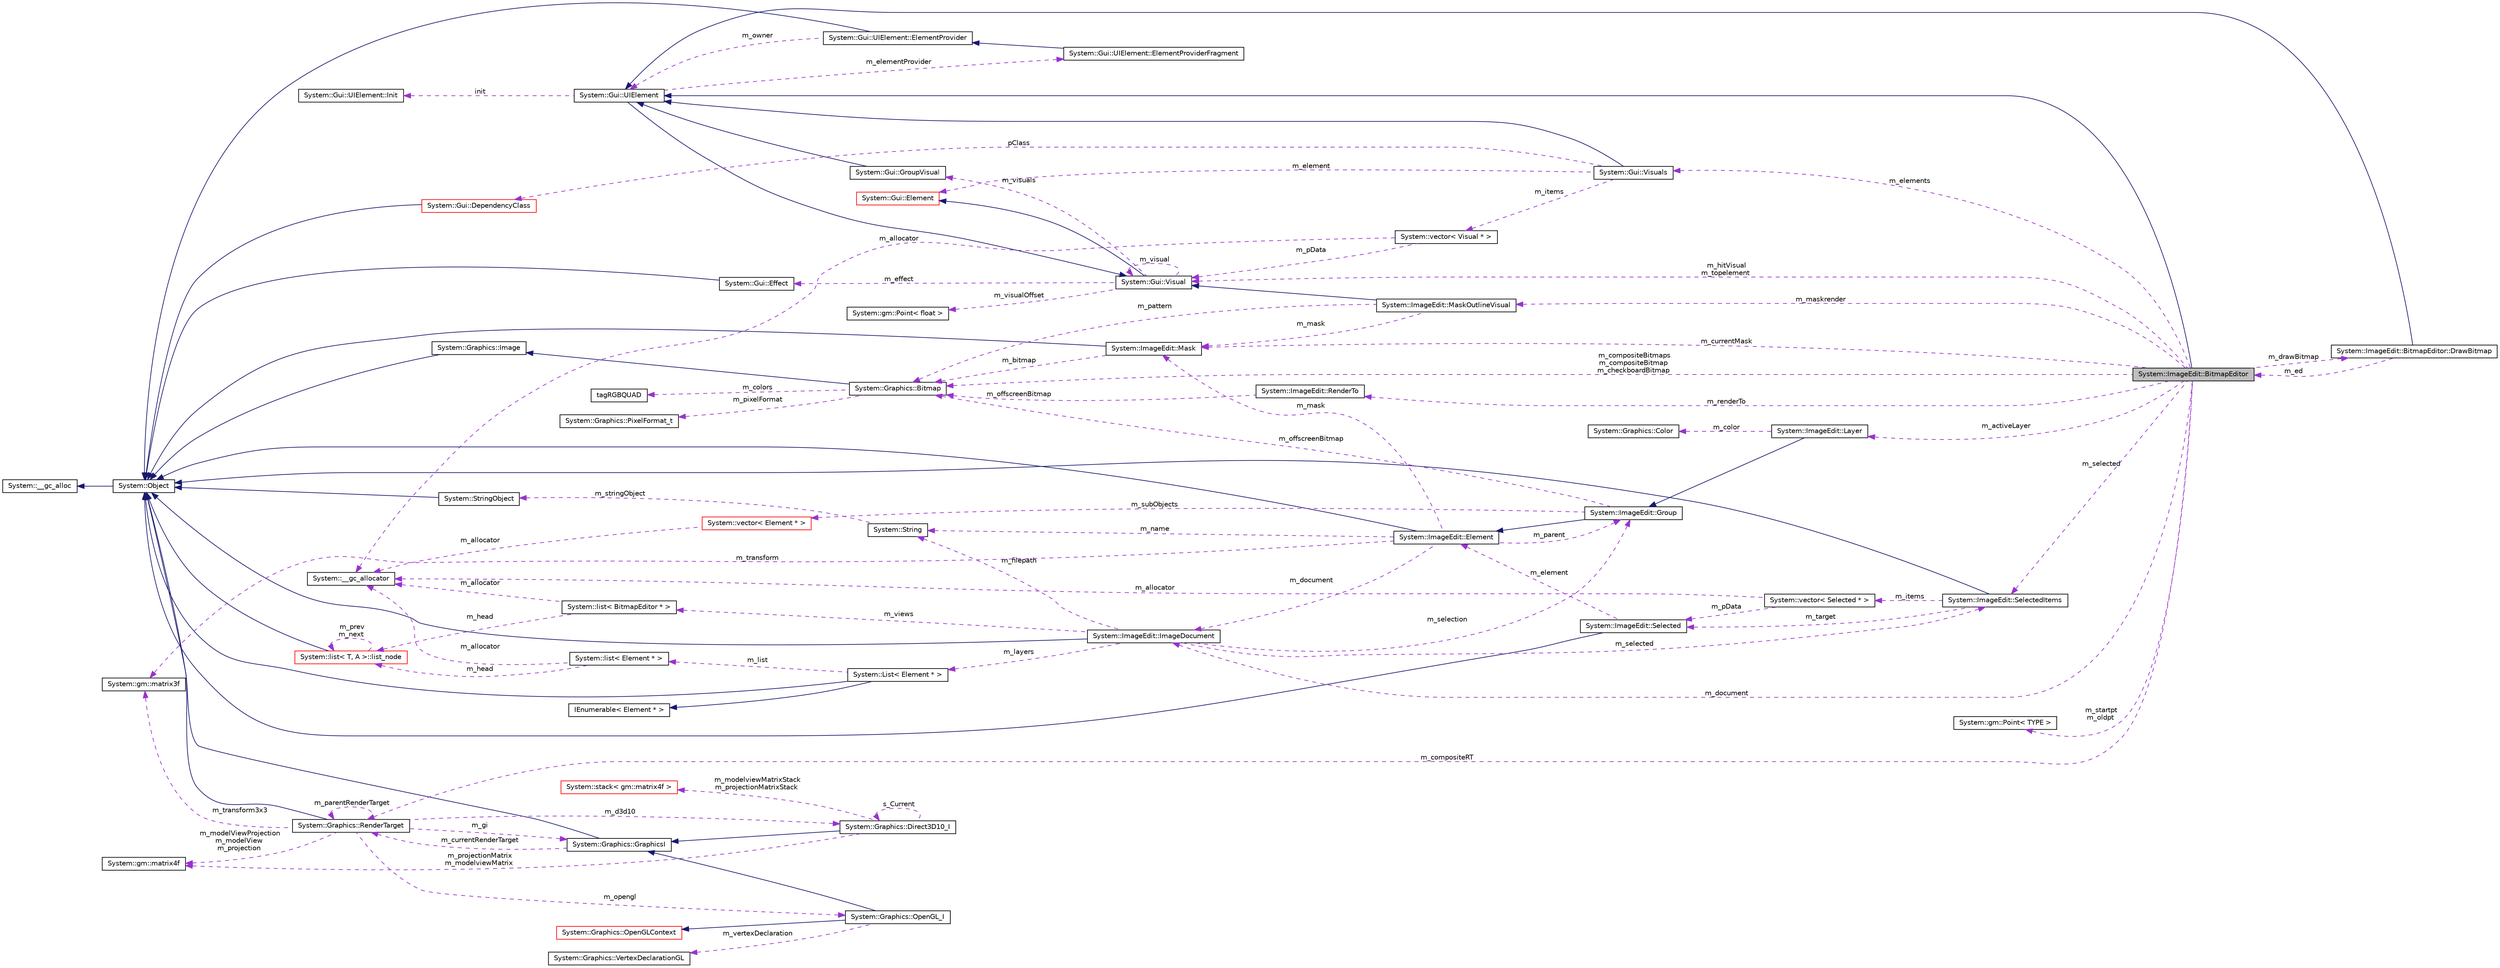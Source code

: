 digraph G
{
  edge [fontname="Helvetica",fontsize="10",labelfontname="Helvetica",labelfontsize="10"];
  node [fontname="Helvetica",fontsize="10",shape=record];
  rankdir="LR";
  Node1 [label="System::ImageEdit::BitmapEditor",height=0.2,width=0.4,color="black", fillcolor="grey75", style="filled" fontcolor="black"];
  Node2 -> Node1 [dir="back",color="midnightblue",fontsize="10",style="solid",fontname="Helvetica"];
  Node2 [label="System::Gui::UIElement",height=0.2,width=0.4,color="black", fillcolor="white", style="filled",URL="$class_system_1_1_gui_1_1_u_i_element.html"];
  Node3 -> Node2 [dir="back",color="midnightblue",fontsize="10",style="solid",fontname="Helvetica"];
  Node3 [label="System::Gui::Visual",height=0.2,width=0.4,color="black", fillcolor="white", style="filled",URL="$class_system_1_1_gui_1_1_visual.html"];
  Node4 -> Node3 [dir="back",color="midnightblue",fontsize="10",style="solid",fontname="Helvetica"];
  Node4 [label="System::Gui::Element",height=0.2,width=0.4,color="red", fillcolor="white", style="filled",URL="$class_system_1_1_gui_1_1_element.html"];
  Node5 -> Node3 [dir="back",color="darkorchid3",fontsize="10",style="dashed",label=" m_visualOffset" ,fontname="Helvetica"];
  Node5 [label="System::gm::Point\< float \>",height=0.2,width=0.4,color="black", fillcolor="white", style="filled",URL="$class_system_1_1gm_1_1_point.html"];
  Node3 -> Node3 [dir="back",color="darkorchid3",fontsize="10",style="dashed",label=" m_visual" ,fontname="Helvetica"];
  Node6 -> Node3 [dir="back",color="darkorchid3",fontsize="10",style="dashed",label=" m_effect" ,fontname="Helvetica"];
  Node6 [label="System::Gui::Effect",height=0.2,width=0.4,color="black", fillcolor="white", style="filled",URL="$class_system_1_1_gui_1_1_effect.html"];
  Node7 -> Node6 [dir="back",color="midnightblue",fontsize="10",style="solid",fontname="Helvetica"];
  Node7 [label="System::Object",height=0.2,width=0.4,color="black", fillcolor="white", style="filled",URL="$class_system_1_1_object.html"];
  Node8 -> Node7 [dir="back",color="midnightblue",fontsize="10",style="solid",fontname="Helvetica"];
  Node8 [label="System::__gc_alloc",height=0.2,width=0.4,color="black", fillcolor="white", style="filled",URL="$class_system_1_1____gc__alloc.html"];
  Node9 -> Node3 [dir="back",color="darkorchid3",fontsize="10",style="dashed",label=" m_visuals" ,fontname="Helvetica"];
  Node9 [label="System::Gui::GroupVisual",height=0.2,width=0.4,color="black", fillcolor="white", style="filled",URL="$class_system_1_1_gui_1_1_group_visual.html"];
  Node2 -> Node9 [dir="back",color="midnightblue",fontsize="10",style="solid",fontname="Helvetica"];
  Node10 -> Node2 [dir="back",color="darkorchid3",fontsize="10",style="dashed",label=" init" ,fontname="Helvetica"];
  Node10 [label="System::Gui::UIElement::Init",height=0.2,width=0.4,color="black", fillcolor="white", style="filled",URL="$class_system_1_1_gui_1_1_u_i_element_1_1_init.html"];
  Node11 -> Node2 [dir="back",color="darkorchid3",fontsize="10",style="dashed",label=" m_elementProvider" ,fontname="Helvetica"];
  Node11 [label="System::Gui::UIElement::ElementProviderFragment",height=0.2,width=0.4,color="black", fillcolor="white", style="filled",URL="$class_system_1_1_gui_1_1_u_i_element_1_1_element_provider_fragment.html"];
  Node12 -> Node11 [dir="back",color="midnightblue",fontsize="10",style="solid",fontname="Helvetica"];
  Node12 [label="System::Gui::UIElement::ElementProvider",height=0.2,width=0.4,color="black", fillcolor="white", style="filled",URL="$class_system_1_1_gui_1_1_u_i_element_1_1_element_provider.html"];
  Node7 -> Node12 [dir="back",color="midnightblue",fontsize="10",style="solid",fontname="Helvetica"];
  Node2 -> Node12 [dir="back",color="darkorchid3",fontsize="10",style="dashed",label=" m_owner" ,fontname="Helvetica"];
  Node13 -> Node1 [dir="back",color="darkorchid3",fontsize="10",style="dashed",label=" m_document" ,fontname="Helvetica"];
  Node13 [label="System::ImageEdit::ImageDocument",height=0.2,width=0.4,color="black", fillcolor="white", style="filled",URL="$class_system_1_1_image_edit_1_1_image_document.html"];
  Node7 -> Node13 [dir="back",color="midnightblue",fontsize="10",style="solid",fontname="Helvetica"];
  Node14 -> Node13 [dir="back",color="darkorchid3",fontsize="10",style="dashed",label=" m_selected" ,fontname="Helvetica"];
  Node14 [label="System::ImageEdit::SelectedItems",height=0.2,width=0.4,color="black", fillcolor="white", style="filled",URL="$class_system_1_1_image_edit_1_1_selected_items.html"];
  Node7 -> Node14 [dir="back",color="midnightblue",fontsize="10",style="solid",fontname="Helvetica"];
  Node15 -> Node14 [dir="back",color="darkorchid3",fontsize="10",style="dashed",label=" m_items" ,fontname="Helvetica"];
  Node15 [label="System::vector\< Selected * \>",height=0.2,width=0.4,color="black", fillcolor="white", style="filled",URL="$class_system_1_1vector.html"];
  Node16 -> Node15 [dir="back",color="darkorchid3",fontsize="10",style="dashed",label=" m_allocator" ,fontname="Helvetica"];
  Node16 [label="System::__gc_allocator",height=0.2,width=0.4,color="black", fillcolor="white", style="filled",URL="$class_system_1_1____gc__allocator.html"];
  Node17 -> Node15 [dir="back",color="darkorchid3",fontsize="10",style="dashed",label=" m_pData" ,fontname="Helvetica"];
  Node17 [label="System::ImageEdit::Selected",height=0.2,width=0.4,color="black", fillcolor="white", style="filled",URL="$class_system_1_1_image_edit_1_1_selected.html"];
  Node7 -> Node17 [dir="back",color="midnightblue",fontsize="10",style="solid",fontname="Helvetica"];
  Node18 -> Node17 [dir="back",color="darkorchid3",fontsize="10",style="dashed",label=" m_element" ,fontname="Helvetica"];
  Node18 [label="System::ImageEdit::Element",height=0.2,width=0.4,color="black", fillcolor="white", style="filled",URL="$class_system_1_1_image_edit_1_1_element.html"];
  Node7 -> Node18 [dir="back",color="midnightblue",fontsize="10",style="solid",fontname="Helvetica"];
  Node13 -> Node18 [dir="back",color="darkorchid3",fontsize="10",style="dashed",label=" m_document" ,fontname="Helvetica"];
  Node19 -> Node18 [dir="back",color="darkorchid3",fontsize="10",style="dashed",label=" m_mask" ,fontname="Helvetica"];
  Node19 [label="System::ImageEdit::Mask",height=0.2,width=0.4,color="black", fillcolor="white", style="filled",URL="$class_system_1_1_image_edit_1_1_mask.html"];
  Node7 -> Node19 [dir="back",color="midnightblue",fontsize="10",style="solid",fontname="Helvetica"];
  Node20 -> Node19 [dir="back",color="darkorchid3",fontsize="10",style="dashed",label=" m_bitmap" ,fontname="Helvetica"];
  Node20 [label="System::Graphics::Bitmap",height=0.2,width=0.4,color="black", fillcolor="white", style="filled",URL="$class_system_1_1_graphics_1_1_bitmap.html"];
  Node21 -> Node20 [dir="back",color="midnightblue",fontsize="10",style="solid",fontname="Helvetica"];
  Node21 [label="System::Graphics::Image",height=0.2,width=0.4,color="black", fillcolor="white", style="filled",URL="$class_system_1_1_graphics_1_1_image.html"];
  Node7 -> Node21 [dir="back",color="midnightblue",fontsize="10",style="solid",fontname="Helvetica"];
  Node22 -> Node20 [dir="back",color="darkorchid3",fontsize="10",style="dashed",label=" m_pixelFormat" ,fontname="Helvetica"];
  Node22 [label="System::Graphics::PixelFormat_t",height=0.2,width=0.4,color="black", fillcolor="white", style="filled",URL="$class_system_1_1_graphics_1_1_pixel_format__t.html"];
  Node23 -> Node20 [dir="back",color="darkorchid3",fontsize="10",style="dashed",label=" m_colors" ,fontname="Helvetica"];
  Node23 [label="tagRGBQUAD",height=0.2,width=0.4,color="black", fillcolor="white", style="filled",URL="$structtag_r_g_b_q_u_a_d.html"];
  Node24 -> Node18 [dir="back",color="darkorchid3",fontsize="10",style="dashed",label=" m_parent" ,fontname="Helvetica"];
  Node24 [label="System::ImageEdit::Group",height=0.2,width=0.4,color="black", fillcolor="white", style="filled",URL="$class_system_1_1_image_edit_1_1_group.html"];
  Node18 -> Node24 [dir="back",color="midnightblue",fontsize="10",style="solid",fontname="Helvetica"];
  Node25 -> Node24 [dir="back",color="darkorchid3",fontsize="10",style="dashed",label=" m_subObjects" ,fontname="Helvetica"];
  Node25 [label="System::vector\< Element * \>",height=0.2,width=0.4,color="red", fillcolor="white", style="filled",URL="$class_system_1_1vector.html"];
  Node16 -> Node25 [dir="back",color="darkorchid3",fontsize="10",style="dashed",label=" m_allocator" ,fontname="Helvetica"];
  Node20 -> Node24 [dir="back",color="darkorchid3",fontsize="10",style="dashed",label=" m_offscreenBitmap" ,fontname="Helvetica"];
  Node26 -> Node18 [dir="back",color="darkorchid3",fontsize="10",style="dashed",label=" m_name" ,fontname="Helvetica"];
  Node26 [label="System::String",height=0.2,width=0.4,color="black", fillcolor="white", style="filled",URL="$class_system_1_1_string.html"];
  Node27 -> Node26 [dir="back",color="darkorchid3",fontsize="10",style="dashed",label=" m_stringObject" ,fontname="Helvetica"];
  Node27 [label="System::StringObject",height=0.2,width=0.4,color="black", fillcolor="white", style="filled",URL="$class_system_1_1_string_object.html"];
  Node7 -> Node27 [dir="back",color="midnightblue",fontsize="10",style="solid",fontname="Helvetica"];
  Node28 -> Node18 [dir="back",color="darkorchid3",fontsize="10",style="dashed",label=" m_transform" ,fontname="Helvetica"];
  Node28 [label="System::gm::matrix3f",height=0.2,width=0.4,color="black", fillcolor="white", style="filled",URL="$class_system_1_1gm_1_1matrix3f.html"];
  Node17 -> Node14 [dir="back",color="darkorchid3",fontsize="10",style="dashed",label=" m_target" ,fontname="Helvetica"];
  Node29 -> Node13 [dir="back",color="darkorchid3",fontsize="10",style="dashed",label=" m_layers" ,fontname="Helvetica"];
  Node29 [label="System::List\< Element * \>",height=0.2,width=0.4,color="black", fillcolor="white", style="filled",URL="$class_system_1_1_list.html"];
  Node7 -> Node29 [dir="back",color="midnightblue",fontsize="10",style="solid",fontname="Helvetica"];
  Node30 -> Node29 [dir="back",color="midnightblue",fontsize="10",style="solid",fontname="Helvetica"];
  Node30 [label="IEnumerable\< Element * \>",height=0.2,width=0.4,color="black", fillcolor="white", style="filled",URL="$class_i_enumerable.html"];
  Node31 -> Node29 [dir="back",color="darkorchid3",fontsize="10",style="dashed",label=" m_list" ,fontname="Helvetica"];
  Node31 [label="System::list\< Element * \>",height=0.2,width=0.4,color="black", fillcolor="white", style="filled",URL="$class_system_1_1list.html"];
  Node16 -> Node31 [dir="back",color="darkorchid3",fontsize="10",style="dashed",label=" m_allocator" ,fontname="Helvetica"];
  Node32 -> Node31 [dir="back",color="darkorchid3",fontsize="10",style="dashed",label=" m_head" ,fontname="Helvetica"];
  Node32 [label="System::list\< T, A \>::list_node",height=0.2,width=0.4,color="red", fillcolor="white", style="filled",URL="$class_system_1_1list_1_1list__node.html"];
  Node7 -> Node32 [dir="back",color="midnightblue",fontsize="10",style="solid",fontname="Helvetica"];
  Node32 -> Node32 [dir="back",color="darkorchid3",fontsize="10",style="dashed",label=" m_prev\nm_next" ,fontname="Helvetica"];
  Node24 -> Node13 [dir="back",color="darkorchid3",fontsize="10",style="dashed",label=" m_selection" ,fontname="Helvetica"];
  Node26 -> Node13 [dir="back",color="darkorchid3",fontsize="10",style="dashed",label=" m_filepath" ,fontname="Helvetica"];
  Node33 -> Node13 [dir="back",color="darkorchid3",fontsize="10",style="dashed",label=" m_views" ,fontname="Helvetica"];
  Node33 [label="System::list\< BitmapEditor * \>",height=0.2,width=0.4,color="black", fillcolor="white", style="filled",URL="$class_system_1_1list.html"];
  Node16 -> Node33 [dir="back",color="darkorchid3",fontsize="10",style="dashed",label=" m_allocator" ,fontname="Helvetica"];
  Node32 -> Node33 [dir="back",color="darkorchid3",fontsize="10",style="dashed",label=" m_head" ,fontname="Helvetica"];
  Node14 -> Node1 [dir="back",color="darkorchid3",fontsize="10",style="dashed",label=" m_selected" ,fontname="Helvetica"];
  Node34 -> Node1 [dir="back",color="darkorchid3",fontsize="10",style="dashed",label=" m_compositeRT" ,fontname="Helvetica"];
  Node34 [label="System::Graphics::RenderTarget",height=0.2,width=0.4,color="black", fillcolor="white", style="filled",URL="$class_system_1_1_graphics_1_1_render_target.html"];
  Node7 -> Node34 [dir="back",color="midnightblue",fontsize="10",style="solid",fontname="Helvetica"];
  Node34 -> Node34 [dir="back",color="darkorchid3",fontsize="10",style="dashed",label=" m_parentRenderTarget" ,fontname="Helvetica"];
  Node35 -> Node34 [dir="back",color="darkorchid3",fontsize="10",style="dashed",label=" m_modelViewProjection\nm_modelView\nm_projection" ,fontname="Helvetica"];
  Node35 [label="System::gm::matrix4f",height=0.2,width=0.4,color="black", fillcolor="white", style="filled",URL="$class_system_1_1gm_1_1matrix4f.html"];
  Node28 -> Node34 [dir="back",color="darkorchid3",fontsize="10",style="dashed",label=" m_transform3x3" ,fontname="Helvetica"];
  Node36 -> Node34 [dir="back",color="darkorchid3",fontsize="10",style="dashed",label=" m_d3d10" ,fontname="Helvetica"];
  Node36 [label="System::Graphics::Direct3D10_I",height=0.2,width=0.4,color="black", fillcolor="white", style="filled",URL="$class_system_1_1_graphics_1_1_direct3_d10___i.html"];
  Node37 -> Node36 [dir="back",color="midnightblue",fontsize="10",style="solid",fontname="Helvetica"];
  Node37 [label="System::Graphics::GraphicsI",height=0.2,width=0.4,color="black", fillcolor="white", style="filled",URL="$class_system_1_1_graphics_1_1_graphics_i.html"];
  Node7 -> Node37 [dir="back",color="midnightblue",fontsize="10",style="solid",fontname="Helvetica"];
  Node34 -> Node37 [dir="back",color="darkorchid3",fontsize="10",style="dashed",label=" m_currentRenderTarget" ,fontname="Helvetica"];
  Node38 -> Node36 [dir="back",color="darkorchid3",fontsize="10",style="dashed",label=" m_modelviewMatrixStack\nm_projectionMatrixStack" ,fontname="Helvetica"];
  Node38 [label="System::stack\< gm::matrix4f \>",height=0.2,width=0.4,color="red", fillcolor="white", style="filled",URL="$class_system_1_1stack.html"];
  Node35 -> Node36 [dir="back",color="darkorchid3",fontsize="10",style="dashed",label=" m_projectionMatrix\nm_modelviewMatrix" ,fontname="Helvetica"];
  Node36 -> Node36 [dir="back",color="darkorchid3",fontsize="10",style="dashed",label=" s_Current" ,fontname="Helvetica"];
  Node39 -> Node34 [dir="back",color="darkorchid3",fontsize="10",style="dashed",label=" m_opengl" ,fontname="Helvetica"];
  Node39 [label="System::Graphics::OpenGL_I",height=0.2,width=0.4,color="black", fillcolor="white", style="filled",URL="$class_system_1_1_graphics_1_1_open_g_l___i.html"];
  Node37 -> Node39 [dir="back",color="midnightblue",fontsize="10",style="solid",fontname="Helvetica"];
  Node40 -> Node39 [dir="back",color="midnightblue",fontsize="10",style="solid",fontname="Helvetica"];
  Node40 [label="System::Graphics::OpenGLContext",height=0.2,width=0.4,color="red", fillcolor="white", style="filled",URL="$class_system_1_1_graphics_1_1_open_g_l_context.html"];
  Node41 -> Node39 [dir="back",color="darkorchid3",fontsize="10",style="dashed",label=" m_vertexDeclaration" ,fontname="Helvetica"];
  Node41 [label="System::Graphics::VertexDeclarationGL",height=0.2,width=0.4,color="black", fillcolor="white", style="filled",URL="$class_system_1_1_graphics_1_1_vertex_declaration_g_l.html"];
  Node37 -> Node34 [dir="back",color="darkorchid3",fontsize="10",style="dashed",label=" m_gi" ,fontname="Helvetica"];
  Node42 -> Node1 [dir="back",color="darkorchid3",fontsize="10",style="dashed",label=" m_startpt\nm_oldpt" ,fontname="Helvetica"];
  Node42 [label="System::gm::Point\< TYPE \>",height=0.2,width=0.4,color="black", fillcolor="white", style="filled",URL="$class_system_1_1gm_1_1_point.html"];
  Node19 -> Node1 [dir="back",color="darkorchid3",fontsize="10",style="dashed",label=" m_currentMask" ,fontname="Helvetica"];
  Node43 -> Node1 [dir="back",color="darkorchid3",fontsize="10",style="dashed",label=" m_renderTo" ,fontname="Helvetica"];
  Node43 [label="System::ImageEdit::RenderTo",height=0.2,width=0.4,color="black", fillcolor="white", style="filled",URL="$class_system_1_1_image_edit_1_1_render_to.html"];
  Node20 -> Node43 [dir="back",color="darkorchid3",fontsize="10",style="dashed",label=" m_offscreenBitmap" ,fontname="Helvetica"];
  Node3 -> Node1 [dir="back",color="darkorchid3",fontsize="10",style="dashed",label=" m_hitVisual\nm_topelement" ,fontname="Helvetica"];
  Node44 -> Node1 [dir="back",color="darkorchid3",fontsize="10",style="dashed",label=" m_elements" ,fontname="Helvetica"];
  Node44 [label="System::Gui::Visuals",height=0.2,width=0.4,color="black", fillcolor="white", style="filled",URL="$class_system_1_1_gui_1_1_visuals.html"];
  Node2 -> Node44 [dir="back",color="midnightblue",fontsize="10",style="solid",fontname="Helvetica"];
  Node4 -> Node44 [dir="back",color="darkorchid3",fontsize="10",style="dashed",label=" m_element" ,fontname="Helvetica"];
  Node45 -> Node44 [dir="back",color="darkorchid3",fontsize="10",style="dashed",label=" pClass" ,fontname="Helvetica"];
  Node45 [label="System::Gui::DependencyClass",height=0.2,width=0.4,color="red", fillcolor="white", style="filled",URL="$class_system_1_1_gui_1_1_dependency_class.html"];
  Node7 -> Node45 [dir="back",color="midnightblue",fontsize="10",style="solid",fontname="Helvetica"];
  Node46 -> Node44 [dir="back",color="darkorchid3",fontsize="10",style="dashed",label=" m_items" ,fontname="Helvetica"];
  Node46 [label="System::vector\< Visual * \>",height=0.2,width=0.4,color="black", fillcolor="white", style="filled",URL="$class_system_1_1vector.html"];
  Node16 -> Node46 [dir="back",color="darkorchid3",fontsize="10",style="dashed",label=" m_allocator" ,fontname="Helvetica"];
  Node3 -> Node46 [dir="back",color="darkorchid3",fontsize="10",style="dashed",label=" m_pData" ,fontname="Helvetica"];
  Node47 -> Node1 [dir="back",color="darkorchid3",fontsize="10",style="dashed",label=" m_drawBitmap" ,fontname="Helvetica"];
  Node47 [label="System::ImageEdit::BitmapEditor::DrawBitmap",height=0.2,width=0.4,color="black", fillcolor="white", style="filled",URL="$class_system_1_1_image_edit_1_1_bitmap_editor_1_1_draw_bitmap.html"];
  Node2 -> Node47 [dir="back",color="midnightblue",fontsize="10",style="solid",fontname="Helvetica"];
  Node1 -> Node47 [dir="back",color="darkorchid3",fontsize="10",style="dashed",label=" m_ed" ,fontname="Helvetica"];
  Node48 -> Node1 [dir="back",color="darkorchid3",fontsize="10",style="dashed",label=" m_activeLayer" ,fontname="Helvetica"];
  Node48 [label="System::ImageEdit::Layer",height=0.2,width=0.4,color="black", fillcolor="white", style="filled",URL="$class_system_1_1_image_edit_1_1_layer.html"];
  Node24 -> Node48 [dir="back",color="midnightblue",fontsize="10",style="solid",fontname="Helvetica"];
  Node49 -> Node48 [dir="back",color="darkorchid3",fontsize="10",style="dashed",label=" m_color" ,fontname="Helvetica"];
  Node49 [label="System::Graphics::Color",height=0.2,width=0.4,color="black", fillcolor="white", style="filled",URL="$class_system_1_1_graphics_1_1_color.html"];
  Node20 -> Node1 [dir="back",color="darkorchid3",fontsize="10",style="dashed",label=" m_compositeBitmaps\nm_compositeBitmap\nm_checkboardBitmap" ,fontname="Helvetica"];
  Node50 -> Node1 [dir="back",color="darkorchid3",fontsize="10",style="dashed",label=" m_maskrender" ,fontname="Helvetica"];
  Node50 [label="System::ImageEdit::MaskOutlineVisual",height=0.2,width=0.4,color="black", fillcolor="white", style="filled",URL="$class_system_1_1_image_edit_1_1_mask_outline_visual.html"];
  Node3 -> Node50 [dir="back",color="midnightblue",fontsize="10",style="solid",fontname="Helvetica"];
  Node19 -> Node50 [dir="back",color="darkorchid3",fontsize="10",style="dashed",label=" m_mask" ,fontname="Helvetica"];
  Node20 -> Node50 [dir="back",color="darkorchid3",fontsize="10",style="dashed",label=" m_pattern" ,fontname="Helvetica"];
}
